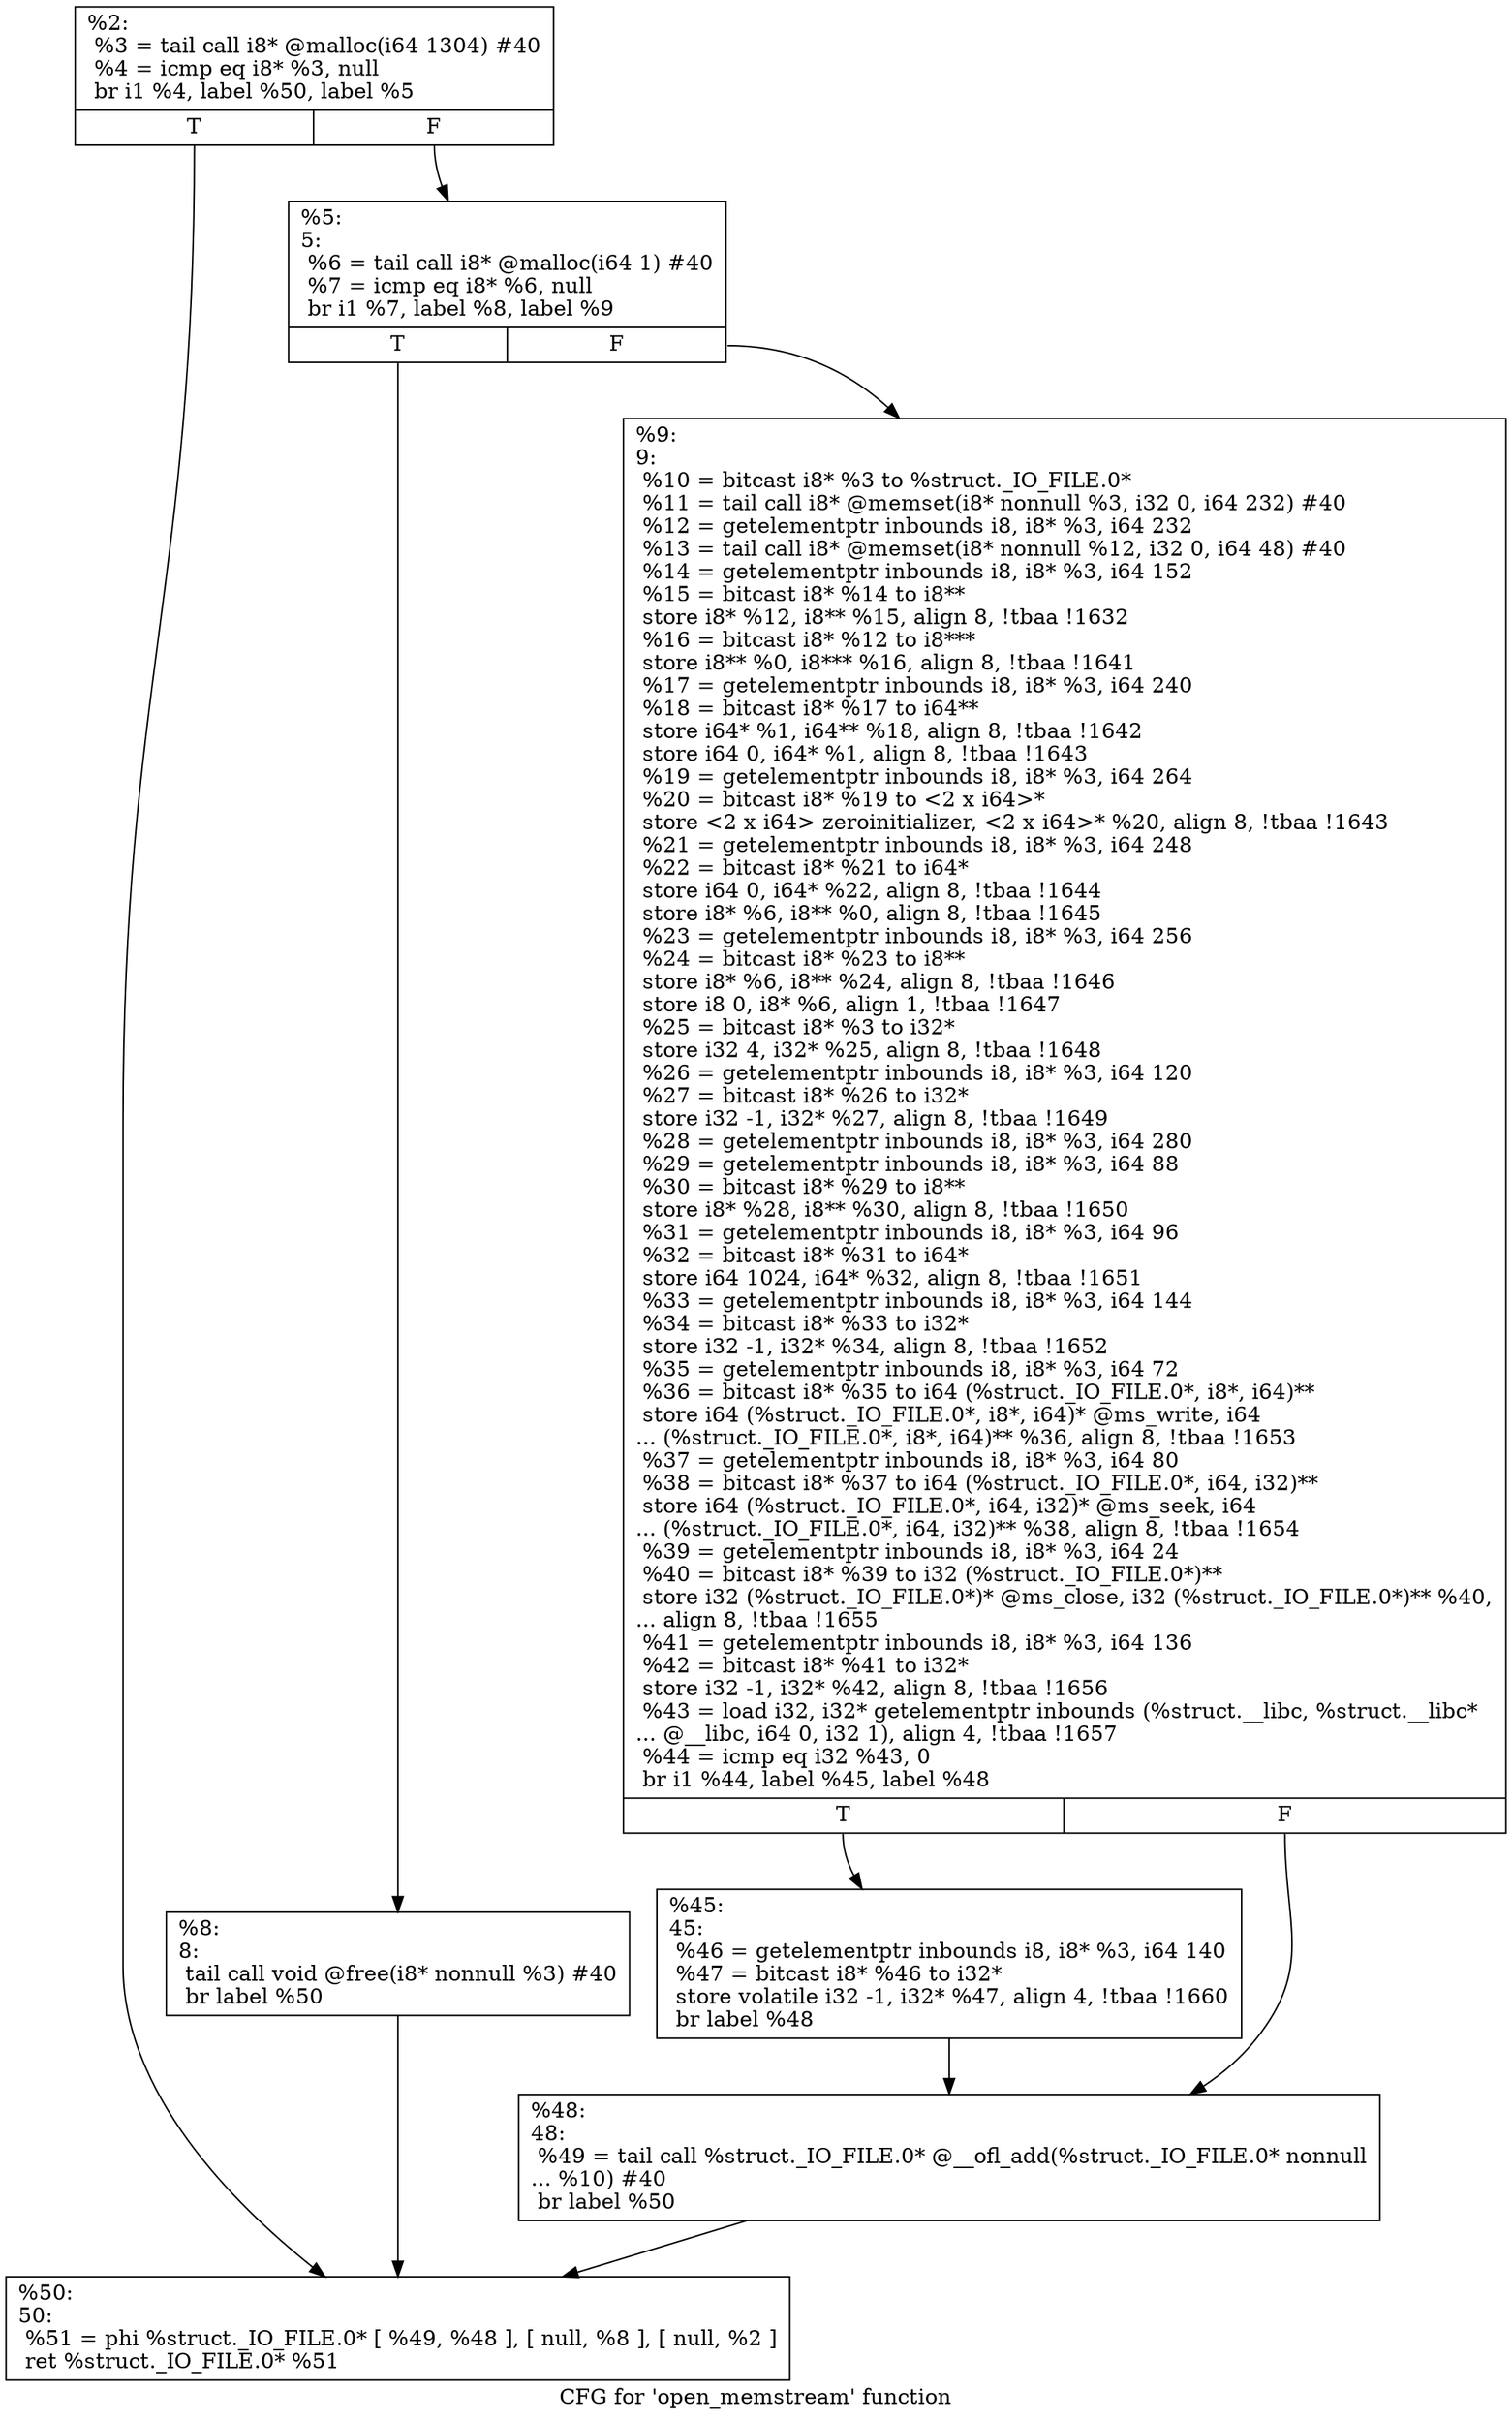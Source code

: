 digraph "CFG for 'open_memstream' function" {
	label="CFG for 'open_memstream' function";

	Node0x1c67f60 [shape=record,label="{%2:\l  %3 = tail call i8* @malloc(i64 1304) #40\l  %4 = icmp eq i8* %3, null\l  br i1 %4, label %50, label %5\l|{<s0>T|<s1>F}}"];
	Node0x1c67f60:s0 -> Node0x1c68140;
	Node0x1c67f60:s1 -> Node0x1c67fb0;
	Node0x1c67fb0 [shape=record,label="{%5:\l5:                                                \l  %6 = tail call i8* @malloc(i64 1) #40\l  %7 = icmp eq i8* %6, null\l  br i1 %7, label %8, label %9\l|{<s0>T|<s1>F}}"];
	Node0x1c67fb0:s0 -> Node0x1c68000;
	Node0x1c67fb0:s1 -> Node0x1c68050;
	Node0x1c68000 [shape=record,label="{%8:\l8:                                                \l  tail call void @free(i8* nonnull %3) #40\l  br label %50\l}"];
	Node0x1c68000 -> Node0x1c68140;
	Node0x1c68050 [shape=record,label="{%9:\l9:                                                \l  %10 = bitcast i8* %3 to %struct._IO_FILE.0*\l  %11 = tail call i8* @memset(i8* nonnull %3, i32 0, i64 232) #40\l  %12 = getelementptr inbounds i8, i8* %3, i64 232\l  %13 = tail call i8* @memset(i8* nonnull %12, i32 0, i64 48) #40\l  %14 = getelementptr inbounds i8, i8* %3, i64 152\l  %15 = bitcast i8* %14 to i8**\l  store i8* %12, i8** %15, align 8, !tbaa !1632\l  %16 = bitcast i8* %12 to i8***\l  store i8** %0, i8*** %16, align 8, !tbaa !1641\l  %17 = getelementptr inbounds i8, i8* %3, i64 240\l  %18 = bitcast i8* %17 to i64**\l  store i64* %1, i64** %18, align 8, !tbaa !1642\l  store i64 0, i64* %1, align 8, !tbaa !1643\l  %19 = getelementptr inbounds i8, i8* %3, i64 264\l  %20 = bitcast i8* %19 to \<2 x i64\>*\l  store \<2 x i64\> zeroinitializer, \<2 x i64\>* %20, align 8, !tbaa !1643\l  %21 = getelementptr inbounds i8, i8* %3, i64 248\l  %22 = bitcast i8* %21 to i64*\l  store i64 0, i64* %22, align 8, !tbaa !1644\l  store i8* %6, i8** %0, align 8, !tbaa !1645\l  %23 = getelementptr inbounds i8, i8* %3, i64 256\l  %24 = bitcast i8* %23 to i8**\l  store i8* %6, i8** %24, align 8, !tbaa !1646\l  store i8 0, i8* %6, align 1, !tbaa !1647\l  %25 = bitcast i8* %3 to i32*\l  store i32 4, i32* %25, align 8, !tbaa !1648\l  %26 = getelementptr inbounds i8, i8* %3, i64 120\l  %27 = bitcast i8* %26 to i32*\l  store i32 -1, i32* %27, align 8, !tbaa !1649\l  %28 = getelementptr inbounds i8, i8* %3, i64 280\l  %29 = getelementptr inbounds i8, i8* %3, i64 88\l  %30 = bitcast i8* %29 to i8**\l  store i8* %28, i8** %30, align 8, !tbaa !1650\l  %31 = getelementptr inbounds i8, i8* %3, i64 96\l  %32 = bitcast i8* %31 to i64*\l  store i64 1024, i64* %32, align 8, !tbaa !1651\l  %33 = getelementptr inbounds i8, i8* %3, i64 144\l  %34 = bitcast i8* %33 to i32*\l  store i32 -1, i32* %34, align 8, !tbaa !1652\l  %35 = getelementptr inbounds i8, i8* %3, i64 72\l  %36 = bitcast i8* %35 to i64 (%struct._IO_FILE.0*, i8*, i64)**\l  store i64 (%struct._IO_FILE.0*, i8*, i64)* @ms_write, i64\l... (%struct._IO_FILE.0*, i8*, i64)** %36, align 8, !tbaa !1653\l  %37 = getelementptr inbounds i8, i8* %3, i64 80\l  %38 = bitcast i8* %37 to i64 (%struct._IO_FILE.0*, i64, i32)**\l  store i64 (%struct._IO_FILE.0*, i64, i32)* @ms_seek, i64\l... (%struct._IO_FILE.0*, i64, i32)** %38, align 8, !tbaa !1654\l  %39 = getelementptr inbounds i8, i8* %3, i64 24\l  %40 = bitcast i8* %39 to i32 (%struct._IO_FILE.0*)**\l  store i32 (%struct._IO_FILE.0*)* @ms_close, i32 (%struct._IO_FILE.0*)** %40,\l... align 8, !tbaa !1655\l  %41 = getelementptr inbounds i8, i8* %3, i64 136\l  %42 = bitcast i8* %41 to i32*\l  store i32 -1, i32* %42, align 8, !tbaa !1656\l  %43 = load i32, i32* getelementptr inbounds (%struct.__libc, %struct.__libc*\l... @__libc, i64 0, i32 1), align 4, !tbaa !1657\l  %44 = icmp eq i32 %43, 0\l  br i1 %44, label %45, label %48\l|{<s0>T|<s1>F}}"];
	Node0x1c68050:s0 -> Node0x1c680a0;
	Node0x1c68050:s1 -> Node0x1c680f0;
	Node0x1c680a0 [shape=record,label="{%45:\l45:                                               \l  %46 = getelementptr inbounds i8, i8* %3, i64 140\l  %47 = bitcast i8* %46 to i32*\l  store volatile i32 -1, i32* %47, align 4, !tbaa !1660\l  br label %48\l}"];
	Node0x1c680a0 -> Node0x1c680f0;
	Node0x1c680f0 [shape=record,label="{%48:\l48:                                               \l  %49 = tail call %struct._IO_FILE.0* @__ofl_add(%struct._IO_FILE.0* nonnull\l... %10) #40\l  br label %50\l}"];
	Node0x1c680f0 -> Node0x1c68140;
	Node0x1c68140 [shape=record,label="{%50:\l50:                                               \l  %51 = phi %struct._IO_FILE.0* [ %49, %48 ], [ null, %8 ], [ null, %2 ]\l  ret %struct._IO_FILE.0* %51\l}"];
}
